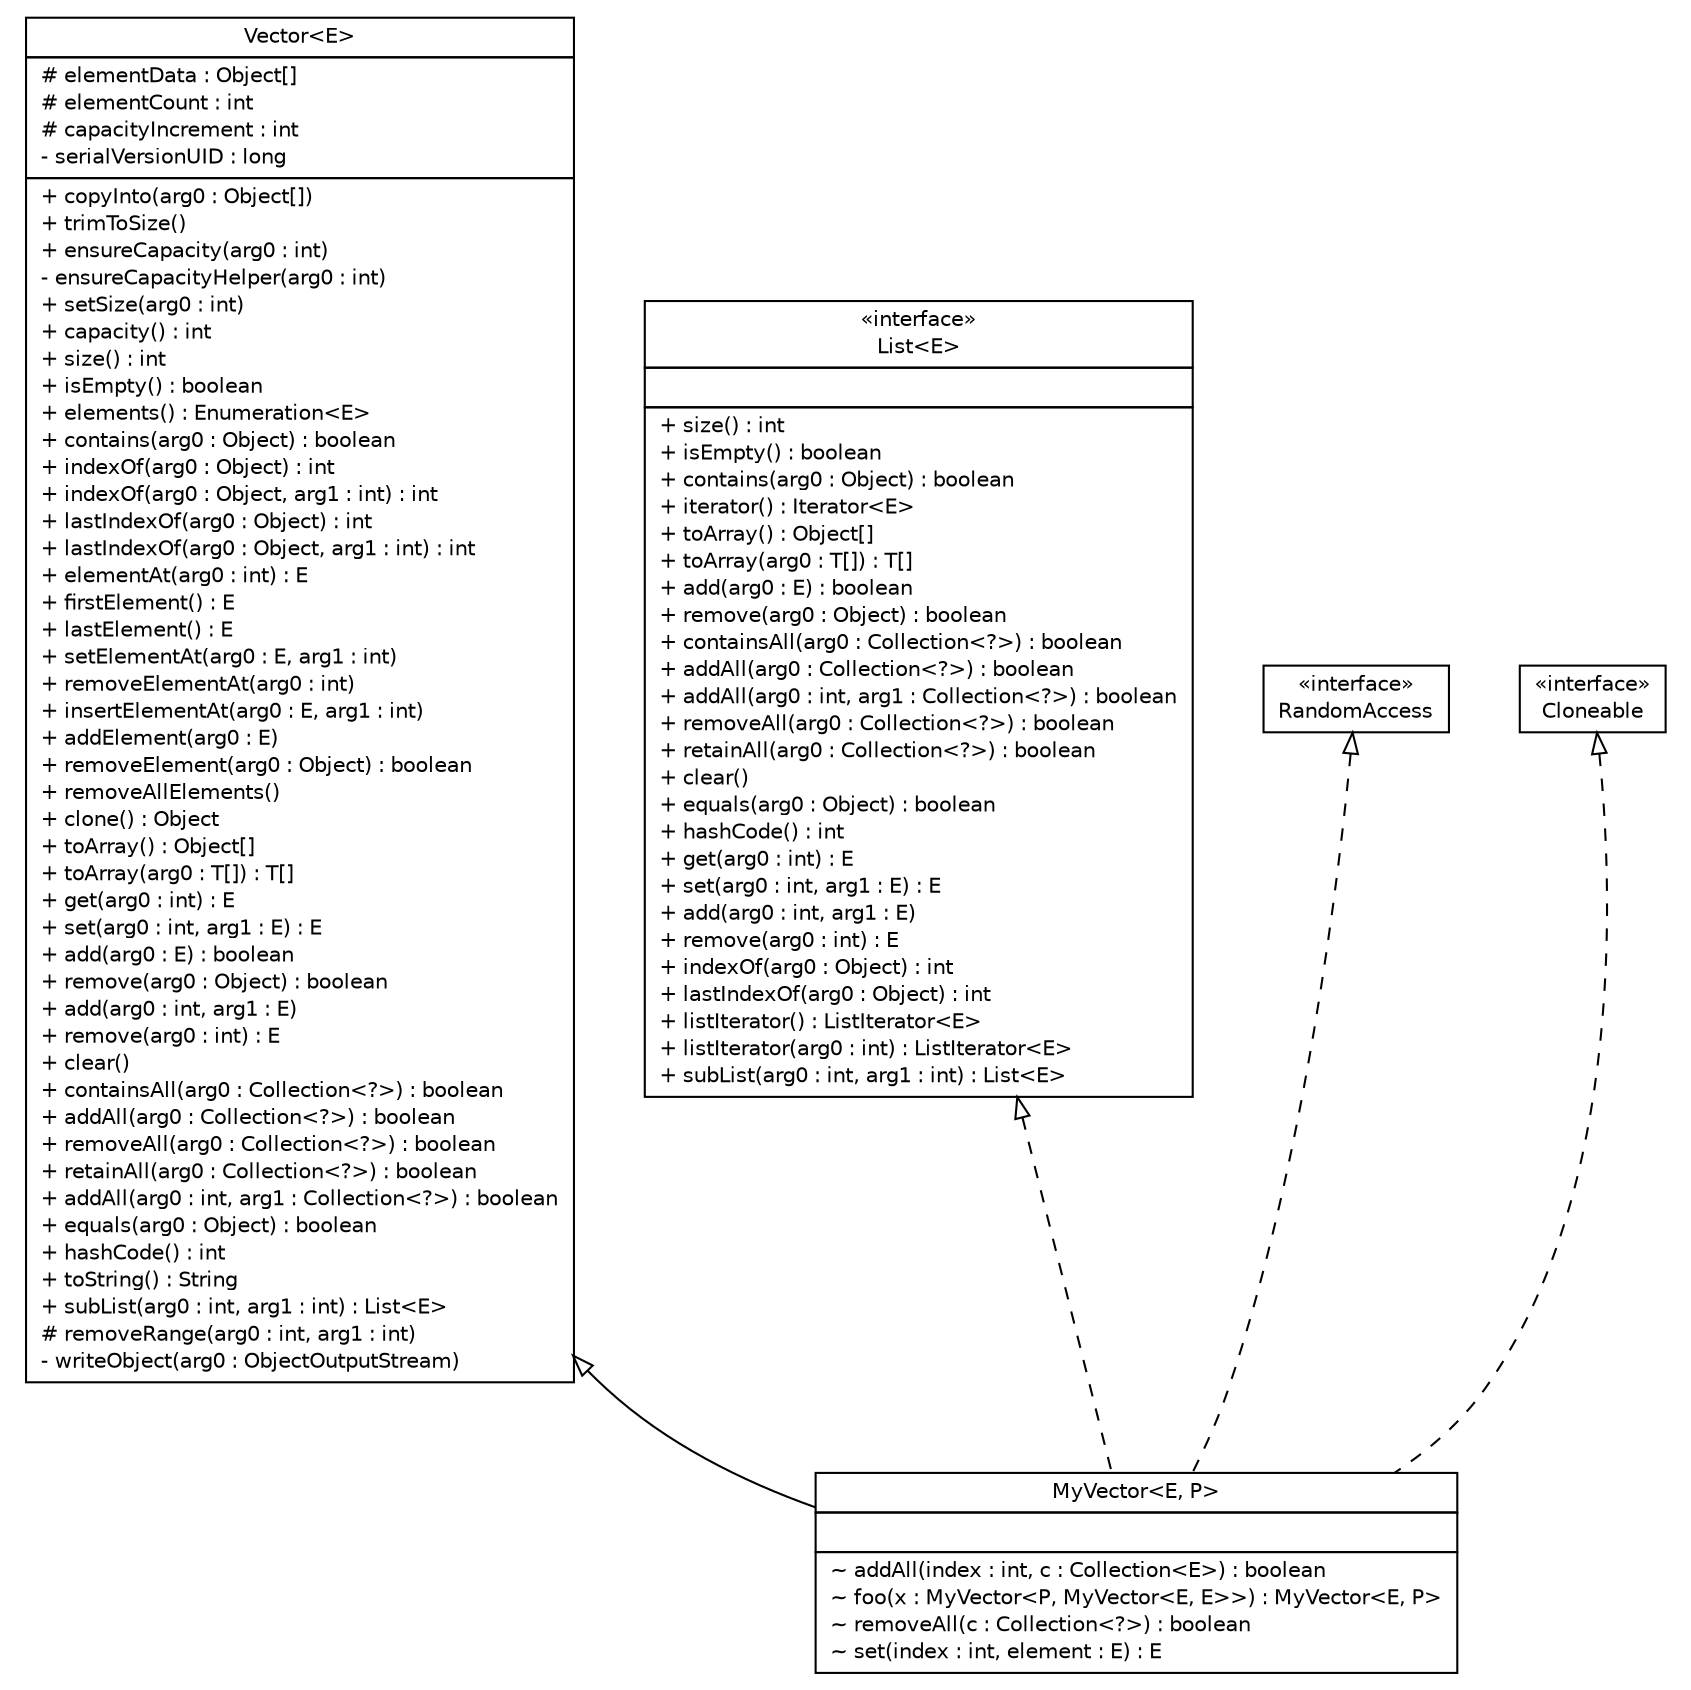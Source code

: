 #!/usr/local/bin/dot
#
# Class diagram 
# Generated by UMLGraph version 5.3 (http://www.umlgraph.org/)
#

digraph G {
	edge [fontname="Helvetica",fontsize=10,labelfontname="Helvetica",labelfontsize=10];
	node [fontname="Helvetica",fontsize=10,shape=plaintext];
	nodesep=0.25;
	ranksep=0.5;
	// MyVector<E, P>
	c79 [label=<<table title="MyVector" border="0" cellborder="1" cellspacing="0" cellpadding="2" port="p"><tr><td><table border="0" cellspacing="0" cellpadding="1"><tr><td align="center" balign="center"> MyVector&lt;E, P&gt; </td></tr></table></td></tr><tr><td><table border="0" cellspacing="0" cellpadding="1"><tr><td align="left" balign="left">  </td></tr></table></td></tr><tr><td><table border="0" cellspacing="0" cellpadding="1"><tr><td align="left" balign="left"> ~ addAll(index : int, c : Collection&lt;E&gt;) : boolean </td></tr><tr><td align="left" balign="left"> ~ foo(x : MyVector&lt;P, MyVector&lt;E, E&gt;&gt;) : MyVector&lt;E, P&gt; </td></tr><tr><td align="left" balign="left"> ~ removeAll(c : Collection&lt;?&gt;) : boolean </td></tr><tr><td align="left" balign="left"> ~ set(index : int, element : E) : E </td></tr></table></td></tr></table>>, URL="null", fontname="Helvetica", fontcolor="black", fontsize=10.0];
	//MyVector<E, P> extends java.util.Vector<E>
	c80:p -> c79:p [dir=back,arrowtail=empty];
	//MyVector<E, P> implements java.util.List<E>
	c81:p -> c79:p [dir=back,arrowtail=empty,style=dashed];
	//MyVector<E, P> implements java.util.RandomAccess
	c82:p -> c79:p [dir=back,arrowtail=empty,style=dashed];
	//MyVector<E, P> implements java.lang.Cloneable
	c83:p -> c79:p [dir=back,arrowtail=empty,style=dashed];
	// java.util.Vector<E>
	c80 [label=<<table title="java.util.Vector" border="0" cellborder="1" cellspacing="0" cellpadding="2" port="p" href="http://java.sun.com/j2se/1.4.2/docs/api/java/util/Vector.html"><tr><td><table border="0" cellspacing="0" cellpadding="1"><tr><td align="center" balign="center"> Vector&lt;E&gt; </td></tr></table></td></tr><tr><td><table border="0" cellspacing="0" cellpadding="1"><tr><td align="left" balign="left"> # elementData : Object[] </td></tr><tr><td align="left" balign="left"> # elementCount : int </td></tr><tr><td align="left" balign="left"> # capacityIncrement : int </td></tr><tr><td align="left" balign="left"> - serialVersionUID : long </td></tr></table></td></tr><tr><td><table border="0" cellspacing="0" cellpadding="1"><tr><td align="left" balign="left"> + copyInto(arg0 : Object[]) </td></tr><tr><td align="left" balign="left"> + trimToSize() </td></tr><tr><td align="left" balign="left"> + ensureCapacity(arg0 : int) </td></tr><tr><td align="left" balign="left"> - ensureCapacityHelper(arg0 : int) </td></tr><tr><td align="left" balign="left"> + setSize(arg0 : int) </td></tr><tr><td align="left" balign="left"> + capacity() : int </td></tr><tr><td align="left" balign="left"> + size() : int </td></tr><tr><td align="left" balign="left"> + isEmpty() : boolean </td></tr><tr><td align="left" balign="left"> + elements() : Enumeration&lt;E&gt; </td></tr><tr><td align="left" balign="left"> + contains(arg0 : Object) : boolean </td></tr><tr><td align="left" balign="left"> + indexOf(arg0 : Object) : int </td></tr><tr><td align="left" balign="left"> + indexOf(arg0 : Object, arg1 : int) : int </td></tr><tr><td align="left" balign="left"> + lastIndexOf(arg0 : Object) : int </td></tr><tr><td align="left" balign="left"> + lastIndexOf(arg0 : Object, arg1 : int) : int </td></tr><tr><td align="left" balign="left"> + elementAt(arg0 : int) : E </td></tr><tr><td align="left" balign="left"> + firstElement() : E </td></tr><tr><td align="left" balign="left"> + lastElement() : E </td></tr><tr><td align="left" balign="left"> + setElementAt(arg0 : E, arg1 : int) </td></tr><tr><td align="left" balign="left"> + removeElementAt(arg0 : int) </td></tr><tr><td align="left" balign="left"> + insertElementAt(arg0 : E, arg1 : int) </td></tr><tr><td align="left" balign="left"> + addElement(arg0 : E) </td></tr><tr><td align="left" balign="left"> + removeElement(arg0 : Object) : boolean </td></tr><tr><td align="left" balign="left"> + removeAllElements() </td></tr><tr><td align="left" balign="left"> + clone() : Object </td></tr><tr><td align="left" balign="left"> + toArray() : Object[] </td></tr><tr><td align="left" balign="left"> + toArray(arg0 : T[]) : T[] </td></tr><tr><td align="left" balign="left"> + get(arg0 : int) : E </td></tr><tr><td align="left" balign="left"> + set(arg0 : int, arg1 : E) : E </td></tr><tr><td align="left" balign="left"> + add(arg0 : E) : boolean </td></tr><tr><td align="left" balign="left"> + remove(arg0 : Object) : boolean </td></tr><tr><td align="left" balign="left"> + add(arg0 : int, arg1 : E) </td></tr><tr><td align="left" balign="left"> + remove(arg0 : int) : E </td></tr><tr><td align="left" balign="left"> + clear() </td></tr><tr><td align="left" balign="left"> + containsAll(arg0 : Collection&lt;?&gt;) : boolean </td></tr><tr><td align="left" balign="left"> + addAll(arg0 : Collection&lt;?&gt;) : boolean </td></tr><tr><td align="left" balign="left"> + removeAll(arg0 : Collection&lt;?&gt;) : boolean </td></tr><tr><td align="left" balign="left"> + retainAll(arg0 : Collection&lt;?&gt;) : boolean </td></tr><tr><td align="left" balign="left"> + addAll(arg0 : int, arg1 : Collection&lt;?&gt;) : boolean </td></tr><tr><td align="left" balign="left"> + equals(arg0 : Object) : boolean </td></tr><tr><td align="left" balign="left"> + hashCode() : int </td></tr><tr><td align="left" balign="left"> + toString() : String </td></tr><tr><td align="left" balign="left"> + subList(arg0 : int, arg1 : int) : List&lt;E&gt; </td></tr><tr><td align="left" balign="left"> # removeRange(arg0 : int, arg1 : int) </td></tr><tr><td align="left" balign="left"> - writeObject(arg0 : ObjectOutputStream) </td></tr></table></td></tr></table>>, URL="http://java.sun.com/j2se/1.4.2/docs/api/java/util/Vector.html", fontname="Helvetica", fontcolor="black", fontsize=10.0];
	// java.util.List<E>
	c81 [label=<<table title="java.util.List" border="0" cellborder="1" cellspacing="0" cellpadding="2" port="p" href="http://java.sun.com/j2se/1.4.2/docs/api/java/util/List.html"><tr><td><table border="0" cellspacing="0" cellpadding="1"><tr><td align="center" balign="center"> &#171;interface&#187; </td></tr><tr><td align="center" balign="center"> List&lt;E&gt; </td></tr></table></td></tr><tr><td><table border="0" cellspacing="0" cellpadding="1"><tr><td align="left" balign="left">  </td></tr></table></td></tr><tr><td><table border="0" cellspacing="0" cellpadding="1"><tr><td align="left" balign="left"> + size() : int </td></tr><tr><td align="left" balign="left"> + isEmpty() : boolean </td></tr><tr><td align="left" balign="left"> + contains(arg0 : Object) : boolean </td></tr><tr><td align="left" balign="left"> + iterator() : Iterator&lt;E&gt; </td></tr><tr><td align="left" balign="left"> + toArray() : Object[] </td></tr><tr><td align="left" balign="left"> + toArray(arg0 : T[]) : T[] </td></tr><tr><td align="left" balign="left"> + add(arg0 : E) : boolean </td></tr><tr><td align="left" balign="left"> + remove(arg0 : Object) : boolean </td></tr><tr><td align="left" balign="left"> + containsAll(arg0 : Collection&lt;?&gt;) : boolean </td></tr><tr><td align="left" balign="left"> + addAll(arg0 : Collection&lt;?&gt;) : boolean </td></tr><tr><td align="left" balign="left"> + addAll(arg0 : int, arg1 : Collection&lt;?&gt;) : boolean </td></tr><tr><td align="left" balign="left"> + removeAll(arg0 : Collection&lt;?&gt;) : boolean </td></tr><tr><td align="left" balign="left"> + retainAll(arg0 : Collection&lt;?&gt;) : boolean </td></tr><tr><td align="left" balign="left"> + clear() </td></tr><tr><td align="left" balign="left"> + equals(arg0 : Object) : boolean </td></tr><tr><td align="left" balign="left"> + hashCode() : int </td></tr><tr><td align="left" balign="left"> + get(arg0 : int) : E </td></tr><tr><td align="left" balign="left"> + set(arg0 : int, arg1 : E) : E </td></tr><tr><td align="left" balign="left"> + add(arg0 : int, arg1 : E) </td></tr><tr><td align="left" balign="left"> + remove(arg0 : int) : E </td></tr><tr><td align="left" balign="left"> + indexOf(arg0 : Object) : int </td></tr><tr><td align="left" balign="left"> + lastIndexOf(arg0 : Object) : int </td></tr><tr><td align="left" balign="left"> + listIterator() : ListIterator&lt;E&gt; </td></tr><tr><td align="left" balign="left"> + listIterator(arg0 : int) : ListIterator&lt;E&gt; </td></tr><tr><td align="left" balign="left"> + subList(arg0 : int, arg1 : int) : List&lt;E&gt; </td></tr></table></td></tr></table>>, URL="http://java.sun.com/j2se/1.4.2/docs/api/java/util/List.html", fontname="Helvetica", fontcolor="black", fontsize=10.0];
	// java.util.RandomAccess
	c82 [label=<<table title="java.util.RandomAccess" border="0" cellborder="1" cellspacing="0" cellpadding="2" port="p" href="http://java.sun.com/j2se/1.4.2/docs/api/java/util/RandomAccess.html"><tr><td><table border="0" cellspacing="0" cellpadding="1"><tr><td align="center" balign="center"> &#171;interface&#187; </td></tr><tr><td align="center" balign="center"> RandomAccess </td></tr></table></td></tr></table>>, URL="http://java.sun.com/j2se/1.4.2/docs/api/java/util/RandomAccess.html", fontname="Helvetica", fontcolor="black", fontsize=10.0];
	// java.lang.Cloneable
	c83 [label=<<table title="java.lang.Cloneable" border="0" cellborder="1" cellspacing="0" cellpadding="2" port="p" href="http://java.sun.com/j2se/1.4.2/docs/api/java/lang/Cloneable.html"><tr><td><table border="0" cellspacing="0" cellpadding="1"><tr><td align="center" balign="center"> &#171;interface&#187; </td></tr><tr><td align="center" balign="center"> Cloneable </td></tr></table></td></tr></table>>, URL="http://java.sun.com/j2se/1.4.2/docs/api/java/lang/Cloneable.html", fontname="Helvetica", fontcolor="black", fontsize=10.0];
}

